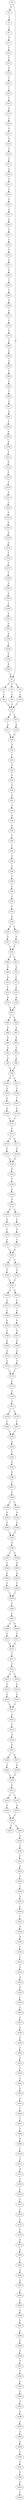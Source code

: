 strict digraph  {
	S0 -> S1 [ label = G ];
	S0 -> S2 [ label = G ];
	S1 -> S3 [ label = T ];
	S2 -> S4 [ label = G ];
	S2 -> S5 [ label = T ];
	S2 -> S6 [ label = A ];
	S3 -> S7 [ label = T ];
	S4 -> S8 [ label = T ];
	S5 -> S9 [ label = T ];
	S6 -> S10 [ label = T ];
	S7 -> S11 [ label = G ];
	S8 -> S12 [ label = C ];
	S9 -> S12 [ label = C ];
	S10 -> S12 [ label = C ];
	S11 -> S13 [ label = C ];
	S12 -> S14 [ label = A ];
	S12 -> S15 [ label = T ];
	S13 -> S16 [ label = T ];
	S14 -> S17 [ label = G ];
	S15 -> S18 [ label = G ];
	S16 -> S19 [ label = G ];
	S17 -> S20 [ label = G ];
	S18 -> S20 [ label = G ];
	S19 -> S21 [ label = T ];
	S20 -> S22 [ label = G ];
	S21 -> S23 [ label = T ];
	S22 -> S24 [ label = T ];
	S23 -> S25 [ label = C ];
	S24 -> S26 [ label = A ];
	S25 -> S27 [ label = G ];
	S26 -> S28 [ label = G ];
	S27 -> S29 [ label = T ];
	S28 -> S30 [ label = A ];
	S29 -> S31 [ label = A ];
	S30 -> S32 [ label = G ];
	S31 -> S33 [ label = A ];
	S32 -> S34 [ label = T ];
	S33 -> S35 [ label = C ];
	S34 -> S36 [ label = A ];
	S35 -> S37 [ label = C ];
	S36 -> S38 [ label = G ];
	S37 -> S39 [ label = G ];
	S38 -> S40 [ label = T ];
	S39 -> S41 [ label = G ];
	S40 -> S42 [ label = C ];
	S41 -> S43 [ label = T ];
	S42 -> S44 [ label = G ];
	S43 -> S45 [ label = G ];
	S44 -> S46 [ label = T ];
	S45 -> S47 [ label = A ];
	S46 -> S48 [ label = T ];
	S47 -> S49 [ label = G ];
	S48 -> S50 [ label = A ];
	S49 -> S51 [ label = C ];
	S50 -> S52 [ label = G ];
	S51 -> S53 [ label = C ];
	S52 -> S54 [ label = T ];
	S53 -> S55 [ label = G ];
	S54 -> S56 [ label = A ];
	S55 -> S57 [ label = C ];
	S56 -> S58 [ label = C ];
	S56 -> S59 [ label = T ];
	S57 -> S60 [ label = G ];
	S58 -> S61 [ label = G ];
	S59 -> S62 [ label = G ];
	S60 -> S63 [ label = C ];
	S61 -> S64 [ label = T ];
	S62 -> S64 [ label = T ];
	S63 -> S65 [ label = C ];
	S64 -> S66 [ label = G ];
	S64 -> S67 [ label = A ];
	S65 -> S68 [ label = A ];
	S66 -> S69 [ label = G ];
	S67 -> S70 [ label = G ];
	S68 -> S71 [ label = T ];
	S69 -> S72 [ label = A ];
	S70 -> S73 [ label = C ];
	S71 -> S74 [ label = C ];
	S72 -> S75 [ label = C ];
	S73 -> S76 [ label = A ];
	S74 -> S77 [ label = T ];
	S75 -> S78 [ label = G ];
	S76 -> S79 [ label = G ];
	S77 -> S80 [ label = A ];
	S78 -> S81 [ label = G ];
	S79 -> S81 [ label = G ];
	S80 -> S82 [ label = C ];
	S81 -> S83 [ label = C ];
	S81 -> S84 [ label = T ];
	S82 -> S85 [ label = A ];
	S83 -> S86 [ label = G ];
	S84 -> S87 [ label = A ];
	S85 -> S88 [ label = T ];
	S86 -> S89 [ label = G ];
	S87 -> S90 [ label = A ];
	S88 -> S91 [ label = C ];
	S89 -> S92 [ label = A ];
	S90 -> S93 [ label = G ];
	S91 -> S94 [ label = C ];
	S92 -> S95 [ label = A ];
	S93 -> S96 [ label = A ];
	S94 -> S97 [ label = G ];
	S95 -> S98 [ label = A ];
	S96 -> S98 [ label = A ];
	S97 -> S99 [ label = G ];
	S98 -> S100 [ label = G ];
	S98 -> S101 [ label = C ];
	S99 -> S102 [ label = T ];
	S100 -> S103 [ label = A ];
	S101 -> S104 [ label = C ];
	S102 -> S105 [ label = G ];
	S103 -> S106 [ label = G ];
	S104 -> S107 [ label = T ];
	S105 -> S108 [ label = G ];
	S106 -> S109 [ label = G ];
	S107 -> S110 [ label = G ];
	S108 -> S111 [ label = C ];
	S109 -> S112 [ label = T ];
	S110 -> S112 [ label = T ];
	S111 -> S113 [ label = G ];
	S112 -> S114 [ label = C ];
	S113 -> S115 [ label = C ];
	S114 -> S116 [ label = G ];
	S114 -> S117 [ label = T ];
	S115 -> S118 [ label = T ];
	S116 -> S119 [ label = C ];
	S117 -> S120 [ label = C ];
	S118 -> S121 [ label = A ];
	S119 -> S122 [ label = G ];
	S120 -> S122 [ label = G ];
	S121 -> S123 [ label = C ];
	S122 -> S124 [ label = C ];
	S123 -> S125 [ label = C ];
	S124 -> S126 [ label = T ];
	S125 -> S127 [ label = G ];
	S126 -> S128 [ label = T ];
	S127 -> S129 [ label = G ];
	S128 -> S130 [ label = G ];
	S129 -> S131 [ label = A ];
	S130 -> S132 [ label = G ];
	S130 -> S133 [ label = C ];
	S131 -> S134 [ label = C ];
	S132 -> S135 [ label = A ];
	S133 -> S136 [ label = G ];
	S134 -> S137 [ label = C ];
	S135 -> S138 [ label = C ];
	S136 -> S139 [ label = G ];
	S137 -> S140 [ label = T ];
	S138 -> S141 [ label = T ];
	S139 -> S142 [ label = T ];
	S140 -> S143 [ label = A ];
	S141 -> S144 [ label = G ];
	S142 -> S144 [ label = G ];
	S143 -> S145 [ label = G ];
	S144 -> S146 [ label = C ];
	S144 -> S147 [ label = T ];
	S145 -> S148 [ label = C ];
	S146 -> S149 [ label = G ];
	S147 -> S150 [ label = G ];
	S148 -> S151 [ label = A ];
	S149 -> S152 [ label = G ];
	S150 -> S152 [ label = G ];
	S151 -> S153 [ label = G ];
	S152 -> S154 [ label = G ];
	S152 -> S155 [ label = A ];
	S153 -> S156 [ label = A ];
	S154 -> S157 [ label = A ];
	S155 -> S158 [ label = A ];
	S156 -> S159 [ label = A ];
	S157 -> S160 [ label = C ];
	S158 -> S161 [ label = A ];
	S159 -> S162 [ label = G ];
	S160 -> S163 [ label = G ];
	S161 -> S164 [ label = G ];
	S162 -> S165 [ label = G ];
	S163 -> S166 [ label = A ];
	S164 -> S167 [ label = G ];
	S165 -> S2 [ label = G ];
	S166 -> S168 [ label = A ];
	S167 -> S169 [ label = A ];
	S168 -> S170 [ label = G ];
	S169 -> S171 [ label = A ];
	S170 -> S172 [ label = A ];
	S171 -> S173 [ label = A ];
	S172 -> S174 [ label = C ];
	S173 -> S174 [ label = C ];
	S174 -> S175 [ label = C ];
	S175 -> S176 [ label = T ];
	S176 -> S177 [ label = T ];
	S177 -> S178 [ label = C ];
	S177 -> S179 [ label = T ];
	S178 -> S180 [ label = C ];
	S179 -> S181 [ label = C ];
	S180 -> S182 [ label = C ];
	S181 -> S182 [ label = C ];
	S182 -> S183 [ label = G ];
	S183 -> S184 [ label = T ];
	S184 -> S185 [ label = A ];
	S185 -> S186 [ label = G ];
	S186 -> S187 [ label = T ];
	S187 -> S188 [ label = C ];
	S188 -> S189 [ label = G ];
	S188 -> S190 [ label = C ];
	S189 -> S191 [ label = G ];
	S190 -> S192 [ label = A ];
	S191 -> S193 [ label = C ];
	S192 -> S194 [ label = C ];
	S193 -> S195 [ label = G ];
	S194 -> S195 [ label = G ];
	S195 -> S196 [ label = A ];
	S196 -> S197 [ label = C ];
	S196 -> S198 [ label = A ];
	S197 -> S199 [ label = C ];
	S198 -> S200 [ label = G ];
	S199 -> S201 [ label = G ];
	S200 -> S202 [ label = A ];
	S201 -> S203 [ label = C ];
	S202 -> S204 [ label = C ];
	S203 -> S205 [ label = T ];
	S204 -> S205 [ label = T ];
	S205 -> S206 [ label = T ];
	S206 -> S207 [ label = C ];
	S207 -> S208 [ label = A ];
	S207 -> S209 [ label = G ];
	S208 -> S210 [ label = A ];
	S209 -> S211 [ label = A ];
	S210 -> S212 [ label = A ];
	S211 -> S212 [ label = A ];
	S212 -> S213 [ label = T ];
	S213 -> S214 [ label = A ];
	S214 -> S215 [ label = G ];
	S214 -> S216 [ label = C ];
	S215 -> S217 [ label = C ];
	S216 -> S218 [ label = G ];
	S217 -> S219 [ label = C ];
	S218 -> S220 [ label = C ];
	S219 -> S221 [ label = C ];
	S220 -> S221 [ label = C ];
	S221 -> S222 [ label = T ];
	S222 -> S223 [ label = T ];
	S223 -> S224 [ label = C ];
	S224 -> S225 [ label = C ];
	S225 -> S226 [ label = T ];
	S225 -> S227 [ label = G ];
	S226 -> S228 [ label = G ];
	S227 -> S229 [ label = G ];
	S228 -> S230 [ label = G ];
	S229 -> S230 [ label = G ];
	S230 -> S231 [ label = C ];
	S231 -> S232 [ label = G ];
	S231 -> S233 [ label = T ];
	S232 -> S234 [ label = G ];
	S233 -> S235 [ label = G ];
	S234 -> S236 [ label = T ];
	S235 -> S236 [ label = T ];
	S236 -> S237 [ label = T ];
	S236 -> S238 [ label = C ];
	S238 -> S239 [ label = A ];
	S239 -> S240 [ label = A ];
	S240 -> S241 [ label = C ];
	S241 -> S242 [ label = G ];
	S242 -> S243 [ label = A ];
	S243 -> S244 [ label = C ];
	S244 -> S245 [ label = A ];
	S245 -> S246 [ label = C ];
	S246 -> S247 [ label = T ];
	S247 -> S248 [ label = G ];
	S248 -> S249 [ label = G ];
	S249 -> S250 [ label = T ];
	S250 -> S251 [ label = A ];
	S251 -> S252 [ label = G ];
	S252 -> S253 [ label = A ];
	S253 -> S254 [ label = A ];
	S254 -> S255 [ label = C ];
	S255 -> S256 [ label = C ];
	S256 -> S257 [ label = C ];
	S257 -> S258 [ label = A ];
	S258 -> S259 [ label = G ];
	S259 -> S260 [ label = T ];
	S260 -> S261 [ label = G ];
	S261 -> S262 [ label = T ];
	S262 -> S263 [ label = C ];
	S263 -> S264 [ label = G ];
	S264 -> S265 [ label = G ];
	S265 -> S266 [ label = T ];
	S266 -> S267 [ label = T ];
	S267 -> S268 [ label = T ];
	S268 -> S269 [ label = G ];
	S269 -> S270 [ label = C ];
	S270 -> S271 [ label = A ];
	S271 -> S272 [ label = A ];
	S272 -> S273 [ label = A ];
	S273 -> S274 [ label = C ];
	S274 -> S275 [ label = T ];
	S275 -> S276 [ label = C ];
	S276 -> S277 [ label = C ];
	S277 -> S278 [ label = T ];
	S278 -> S279 [ label = G ];
	S279 -> S280 [ label = G ];
	S280 -> S281 [ label = T ];
	S281 -> S282 [ label = A ];
	S282 -> S283 [ label = A ];
	S283 -> S284 [ label = A ];
	S284 -> S285 [ label = A ];
	S285 -> S286 [ label = A ];
	S286 -> S287 [ label = T ];
	S287 -> S288 [ label = A ];
	S288 -> S289 [ label = G ];
	S289 -> S290 [ label = G ];
	S290 -> S291 [ label = T ];
	S291 -> S292 [ label = A ];
	S292 -> S293 [ label = A ];
	S293 -> S294 [ label = C ];
	S294 -> S295 [ label = G ];
	S295 -> S296 [ label = G ];
	S296 -> S297 [ label = T ];
	S297 -> S298 [ label = A ];
	S298 -> S299 [ label = G ];
	S299 -> S300 [ label = C ];
	S300 -> S301 [ label = C ];
	S301 -> S302 [ label = G ];
	S302 -> S303 [ label = T ];
	S303 -> S304 [ label = T ];
}
